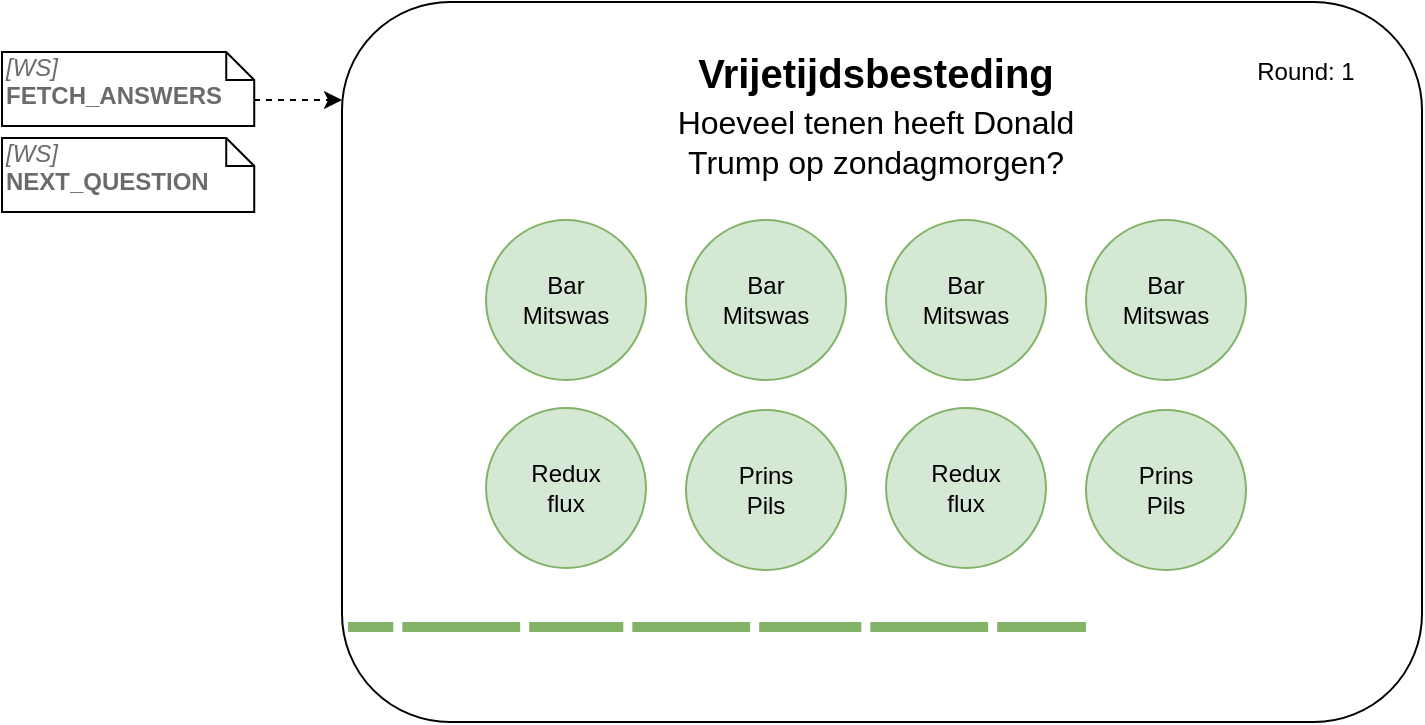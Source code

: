<mxfile version="13.7.9" type="device" pages="2"><diagram id="pdfXi3e_HdMoi9GCl25o" name="Ongoing question"><mxGraphModel dx="1888" dy="1611" grid="1" gridSize="10" guides="1" tooltips="1" connect="1" arrows="1" fold="1" page="1" pageScale="1" pageWidth="850" pageHeight="1100" math="0" shadow="0"><root><mxCell id="0"/><mxCell id="1" parent="0"/><mxCell id="VtDwBrg5dabd_M_GHssa-1" value="" style="rounded=1;whiteSpace=wrap;html=1;align=center;" vertex="1" parent="1"><mxGeometry x="163" y="-1040" width="540" height="360" as="geometry"/></mxCell><mxCell id="f0KUmPm1klr39lteDoBg-24" value="&lt;font style=&quot;font-size: 16px&quot;&gt;Hoeveel tenen heeft Donald Trump op zondagmorgen?&lt;/font&gt;" style="text;html=1;strokeColor=none;fillColor=none;align=center;verticalAlign=middle;whiteSpace=wrap;rounded=0;" parent="1" vertex="1"><mxGeometry x="320" y="-990" width="220" height="40" as="geometry"/></mxCell><mxCell id="6EOBwrziM3T4INIzTYJY-1" value="Vrijetijdsbesteding" style="text;html=1;strokeColor=none;fillColor=none;align=center;verticalAlign=middle;whiteSpace=wrap;rounded=0;fontSize=20;fontStyle=1" parent="1" vertex="1"><mxGeometry x="335" y="-1020" width="190" height="30" as="geometry"/></mxCell><mxCell id="y0D_O-PR13gMpbfrof0i-1" value="Round: 1" style="text;html=1;strokeColor=none;fillColor=none;align=center;verticalAlign=middle;whiteSpace=wrap;rounded=0;" parent="1" vertex="1"><mxGeometry x="610" y="-1015" width="70" height="20" as="geometry"/></mxCell><mxCell id="dtlVUyWWAxWJSyLKj7vn-4" value="" style="ellipse;whiteSpace=wrap;html=1;aspect=fixed;rounded=1;fillColor=#d5e8d4;strokeColor=#82b366;" vertex="1" parent="1"><mxGeometry x="235" y="-837" width="80" height="80" as="geometry"/></mxCell><mxCell id="f0KUmPm1klr39lteDoBg-26" value="Redux&lt;br&gt;flux" style="text;html=1;strokeColor=none;fillColor=none;align=center;verticalAlign=middle;whiteSpace=wrap;rounded=0;" parent="1" vertex="1"><mxGeometry x="255" y="-807" width="40" height="20" as="geometry"/></mxCell><mxCell id="0Zbi147kwFAA5LXGtsH5-1" value="" style="group" vertex="1" connectable="0" parent="1"><mxGeometry x="335" y="-836" width="80" height="80" as="geometry"/></mxCell><mxCell id="dtlVUyWWAxWJSyLKj7vn-3" value="" style="ellipse;whiteSpace=wrap;html=1;aspect=fixed;rounded=1;fillColor=#d5e8d4;strokeColor=#82b366;" vertex="1" parent="0Zbi147kwFAA5LXGtsH5-1"><mxGeometry width="80" height="80" as="geometry"/></mxCell><mxCell id="f0KUmPm1klr39lteDoBg-27" value="Prins&lt;br&gt;Pils" style="text;html=1;strokeColor=none;fillColor=none;align=center;verticalAlign=middle;whiteSpace=wrap;rounded=0;" parent="0Zbi147kwFAA5LXGtsH5-1" vertex="1"><mxGeometry x="20" y="30" width="40" height="20" as="geometry"/></mxCell><mxCell id="0Zbi147kwFAA5LXGtsH5-2" value="" style="group" vertex="1" connectable="0" parent="1"><mxGeometry x="235" y="-931" width="80" height="80" as="geometry"/></mxCell><mxCell id="dtlVUyWWAxWJSyLKj7vn-2" value="" style="ellipse;whiteSpace=wrap;html=1;aspect=fixed;rounded=1;fillColor=#d5e8d4;strokeColor=#82b366;" vertex="1" parent="0Zbi147kwFAA5LXGtsH5-2"><mxGeometry width="80" height="80" as="geometry"/></mxCell><mxCell id="f0KUmPm1klr39lteDoBg-25" value="Bar&lt;br&gt;Mitswas" style="text;html=1;strokeColor=none;fillColor=none;align=center;verticalAlign=middle;whiteSpace=wrap;rounded=0;" parent="0Zbi147kwFAA5LXGtsH5-2" vertex="1"><mxGeometry x="20" y="30" width="40" height="20" as="geometry"/></mxCell><mxCell id="0Zbi147kwFAA5LXGtsH5-3" value="" style="group" vertex="1" connectable="0" parent="1"><mxGeometry x="335" y="-931" width="80" height="80" as="geometry"/></mxCell><mxCell id="0Zbi147kwFAA5LXGtsH5-4" value="" style="ellipse;whiteSpace=wrap;html=1;aspect=fixed;rounded=1;fillColor=#d5e8d4;strokeColor=#82b366;" vertex="1" parent="0Zbi147kwFAA5LXGtsH5-3"><mxGeometry width="80" height="80" as="geometry"/></mxCell><mxCell id="0Zbi147kwFAA5LXGtsH5-5" value="Bar&lt;br&gt;Mitswas" style="text;html=1;strokeColor=none;fillColor=none;align=center;verticalAlign=middle;whiteSpace=wrap;rounded=0;" vertex="1" parent="0Zbi147kwFAA5LXGtsH5-3"><mxGeometry x="20" y="30" width="40" height="20" as="geometry"/></mxCell><mxCell id="0Zbi147kwFAA5LXGtsH5-9" value="" style="ellipse;whiteSpace=wrap;html=1;aspect=fixed;rounded=1;fillColor=#d5e8d4;strokeColor=#82b366;" vertex="1" parent="1"><mxGeometry x="435" y="-837" width="80" height="80" as="geometry"/></mxCell><mxCell id="0Zbi147kwFAA5LXGtsH5-10" value="Redux&lt;br&gt;flux" style="text;html=1;strokeColor=none;fillColor=none;align=center;verticalAlign=middle;whiteSpace=wrap;rounded=0;" vertex="1" parent="1"><mxGeometry x="455" y="-807" width="40" height="20" as="geometry"/></mxCell><mxCell id="0Zbi147kwFAA5LXGtsH5-11" value="" style="group" vertex="1" connectable="0" parent="1"><mxGeometry x="535" y="-836" width="80" height="80" as="geometry"/></mxCell><mxCell id="0Zbi147kwFAA5LXGtsH5-12" value="" style="ellipse;whiteSpace=wrap;html=1;aspect=fixed;rounded=1;fillColor=#d5e8d4;strokeColor=#82b366;" vertex="1" parent="0Zbi147kwFAA5LXGtsH5-11"><mxGeometry width="80" height="80" as="geometry"/></mxCell><mxCell id="0Zbi147kwFAA5LXGtsH5-13" value="Prins&lt;br&gt;Pils" style="text;html=1;strokeColor=none;fillColor=none;align=center;verticalAlign=middle;whiteSpace=wrap;rounded=0;" vertex="1" parent="0Zbi147kwFAA5LXGtsH5-11"><mxGeometry x="20" y="30" width="40" height="20" as="geometry"/></mxCell><mxCell id="0Zbi147kwFAA5LXGtsH5-14" value="" style="group" vertex="1" connectable="0" parent="1"><mxGeometry x="435" y="-931" width="80" height="80" as="geometry"/></mxCell><mxCell id="0Zbi147kwFAA5LXGtsH5-15" value="" style="ellipse;whiteSpace=wrap;html=1;aspect=fixed;rounded=1;fillColor=#d5e8d4;strokeColor=#82b366;" vertex="1" parent="0Zbi147kwFAA5LXGtsH5-14"><mxGeometry width="80" height="80" as="geometry"/></mxCell><mxCell id="0Zbi147kwFAA5LXGtsH5-16" value="Bar&lt;br&gt;Mitswas" style="text;html=1;strokeColor=none;fillColor=none;align=center;verticalAlign=middle;whiteSpace=wrap;rounded=0;" vertex="1" parent="0Zbi147kwFAA5LXGtsH5-14"><mxGeometry x="20" y="30" width="40" height="20" as="geometry"/></mxCell><mxCell id="0Zbi147kwFAA5LXGtsH5-17" value="" style="group" vertex="1" connectable="0" parent="1"><mxGeometry x="535" y="-931" width="80" height="80" as="geometry"/></mxCell><mxCell id="0Zbi147kwFAA5LXGtsH5-18" value="" style="ellipse;whiteSpace=wrap;html=1;aspect=fixed;rounded=1;fillColor=#d5e8d4;strokeColor=#82b366;" vertex="1" parent="0Zbi147kwFAA5LXGtsH5-17"><mxGeometry width="80" height="80" as="geometry"/></mxCell><mxCell id="0Zbi147kwFAA5LXGtsH5-19" value="Bar&lt;br&gt;Mitswas" style="text;html=1;strokeColor=none;fillColor=none;align=center;verticalAlign=middle;whiteSpace=wrap;rounded=0;" vertex="1" parent="0Zbi147kwFAA5LXGtsH5-17"><mxGeometry x="20" y="30" width="40" height="20" as="geometry"/></mxCell><mxCell id="hMqEgFpMRTAYbNv3-ZES-1" value="" style="endArrow=classic;html=1;fontColor=#6B6B6B;entryX=0;entryY=0.5;entryDx=0;entryDy=0;dashed=1;" edge="1" parent="1"><mxGeometry width="50" height="50" relative="1" as="geometry"><mxPoint x="71" y="-991" as="sourcePoint"/><mxPoint x="163" y="-991" as="targetPoint"/></mxGeometry></mxCell><mxCell id="hMqEgFpMRTAYbNv3-ZES-2" value="&lt;div&gt;&lt;i&gt;[WS] &lt;/i&gt;&lt;br&gt;&lt;b&gt;FETCH_ANSWERS&lt;/b&gt;&lt;code&gt;&lt;/code&gt;&lt;/div&gt;" style="shape=note;whiteSpace=wrap;html=1;size=14;verticalAlign=top;align=left;spacingTop=-6;rounded=1;shadow=0;glass=0;sketch=0;strokeWidth=1;fontColor=#6B6B6B;fillColor=#FFFFFF;" vertex="1" parent="1"><mxGeometry x="-7" y="-1015" width="126.12" height="37" as="geometry"/></mxCell><mxCell id="CPgxKwbmL_xQNEF8fFmt-1" value="&lt;div&gt;&lt;i&gt;[WS]&lt;/i&gt;&lt;b&gt;&lt;br&gt;&lt;/b&gt;&lt;/div&gt;&lt;div&gt;&lt;b&gt;NEXT_QUESTION&lt;/b&gt;&lt;/div&gt;" style="shape=note;whiteSpace=wrap;html=1;size=14;verticalAlign=top;align=left;spacingTop=-6;rounded=1;shadow=0;glass=0;sketch=0;strokeWidth=1;fontColor=#6B6B6B;fillColor=#FFFFFF;" vertex="1" parent="1"><mxGeometry x="-7" y="-972" width="126.12" height="37" as="geometry"/></mxCell><mxCell id="GJhrLzFAQUDfkH2I__Z_-1" value="" style="verticalLabelPosition=bottom;verticalAlign=top;html=1;shadow=0;dashed=0;strokeWidth=5;shape=mxgraph.android.indeterminate_progress_bar;strokeColor=#82b366;pointerEvents=1;fillColor=#d5e8d4;" vertex="1" parent="1"><mxGeometry x="166" y="-730" width="135" height="5" as="geometry"/></mxCell><mxCell id="GJhrLzFAQUDfkH2I__Z_-2" value="" style="verticalLabelPosition=bottom;verticalAlign=top;html=1;shadow=0;dashed=0;strokeWidth=5;shape=mxgraph.android.indeterminate_progress_bar;strokeColor=#82b366;pointerEvents=1;fillColor=#d5e8d4;" vertex="1" parent="1"><mxGeometry x="281" y="-730" width="135" height="5" as="geometry"/></mxCell><mxCell id="GJhrLzFAQUDfkH2I__Z_-3" value="" style="verticalLabelPosition=bottom;verticalAlign=top;html=1;shadow=0;dashed=0;strokeWidth=5;shape=mxgraph.android.indeterminate_progress_bar;strokeColor=#82b366;pointerEvents=1;fillColor=#d5e8d4;" vertex="1" parent="1"><mxGeometry x="400" y="-730" width="135" height="5" as="geometry"/></mxCell></root></mxGraphModel></diagram><diagram id="HU645Ugy4YLSwUcBaB5Y" name="Intermission"><mxGraphModel dx="1888" dy="511" grid="1" gridSize="10" guides="1" tooltips="1" connect="1" arrows="1" fold="1" page="1" pageScale="1" pageWidth="850" pageHeight="1100" math="0" shadow="0"><root><mxCell id="FEnVwiMg27qOGSBVUZnh-0"/><mxCell id="FEnVwiMg27qOGSBVUZnh-1" parent="FEnVwiMg27qOGSBVUZnh-0"/><mxCell id="FEnVwiMg27qOGSBVUZnh-3" value="" style="rounded=1;whiteSpace=wrap;html=1;align=center;" parent="FEnVwiMg27qOGSBVUZnh-1" vertex="1"><mxGeometry x="155" y="87" width="540" height="360" as="geometry"/></mxCell><mxCell id="R3vSsjOXs6tyzHS-Zdb2-0" value="Round: 1" style="text;html=1;strokeColor=none;fillColor=none;align=center;verticalAlign=middle;whiteSpace=wrap;rounded=0;" parent="FEnVwiMg27qOGSBVUZnh-1" vertex="1"><mxGeometry x="600" y="107" width="70" height="20" as="geometry"/></mxCell><mxCell id="9W8VQ9OF-hsvK7BaI9gx-0" value="Scores" style="text;html=1;strokeColor=none;fillColor=none;align=center;verticalAlign=middle;whiteSpace=wrap;rounded=0;fontSize=20;fontStyle=1" vertex="1" parent="FEnVwiMg27qOGSBVUZnh-1"><mxGeometry x="332" y="107" width="190" height="30" as="geometry"/></mxCell><mxCell id="9YycOwariOLQ97N2suq3-0" value="" style="endArrow=classic;html=1;fontColor=#6B6B6B;entryX=0;entryY=0.5;entryDx=0;entryDy=0;dashed=1;" edge="1" parent="FEnVwiMg27qOGSBVUZnh-1"><mxGeometry width="50" height="50" relative="1" as="geometry"><mxPoint x="63" y="131" as="sourcePoint"/><mxPoint x="155" y="131" as="targetPoint"/></mxGeometry></mxCell><mxCell id="9YycOwariOLQ97N2suq3-1" value="&lt;div&gt;&lt;i&gt;[WS] &lt;/i&gt;&lt;br&gt;&lt;b&gt;FETCH_SCORES&lt;/b&gt;&lt;code&gt;&lt;/code&gt;&lt;/div&gt;" style="shape=note;whiteSpace=wrap;html=1;size=14;verticalAlign=top;align=left;spacingTop=-6;rounded=1;shadow=0;glass=0;sketch=0;strokeWidth=1;fontColor=#6B6B6B;fillColor=#FFFFFF;" vertex="1" parent="FEnVwiMg27qOGSBVUZnh-1"><mxGeometry x="-15" y="107" width="126.12" height="37" as="geometry"/></mxCell><mxCell id="7MT14eIJyAi14uWUP25E-1" value="" style="endArrow=classic;html=1;fontColor=#6B6B6B;entryX=1;entryY=0.75;entryDx=0;entryDy=0;dashed=1;" edge="1" parent="FEnVwiMg27qOGSBVUZnh-1" target="R3vSsjOXs6tyzHS-Zdb2-0"><mxGeometry width="50" height="50" relative="1" as="geometry"><mxPoint x="780" y="122" as="sourcePoint"/><mxPoint x="890" y="124" as="targetPoint"/></mxGeometry></mxCell><mxCell id="7MT14eIJyAi14uWUP25E-2" value="&lt;div&gt;&lt;i&gt;[WS] &lt;/i&gt;&lt;br&gt;&lt;b&gt;NEXT_ROUND&lt;/b&gt;&lt;code&gt;&lt;/code&gt;&lt;/div&gt;" style="shape=note;whiteSpace=wrap;html=1;size=14;verticalAlign=top;align=left;spacingTop=-6;rounded=1;shadow=0;glass=0;sketch=0;strokeWidth=1;fontColor=#6B6B6B;fillColor=#FFFFFF;" vertex="1" parent="FEnVwiMg27qOGSBVUZnh-1"><mxGeometry x="730" y="103.5" width="126.12" height="37" as="geometry"/></mxCell><mxCell id="fl66PHEmDG5DmZ_NQjIR-2" value="" style="verticalLabelPosition=bottom;verticalAlign=top;html=1;shadow=0;dashed=0;strokeWidth=5;shape=mxgraph.android.indeterminate_progress_bar;strokeColor=#82b366;pointerEvents=1;fillColor=#d5e8d4;" vertex="1" parent="FEnVwiMg27qOGSBVUZnh-1"><mxGeometry x="155" y="400" width="135" height="5" as="geometry"/></mxCell><mxCell id="fl66PHEmDG5DmZ_NQjIR-3" value="" style="group" vertex="1" connectable="0" parent="FEnVwiMg27qOGSBVUZnh-1"><mxGeometry x="266" y="150" width="319" height="210" as="geometry"/></mxCell><mxCell id="9W8VQ9OF-hsvK7BaI9gx-1" value="" style="group" vertex="1" connectable="0" parent="fl66PHEmDG5DmZ_NQjIR-3"><mxGeometry width="319" height="210" as="geometry"/></mxCell><mxCell id="FEnVwiMg27qOGSBVUZnh-9" value="" style="ellipse;whiteSpace=wrap;html=1;aspect=fixed;fillColor=#8BE88E;" parent="9W8VQ9OF-hsvK7BaI9gx-1" vertex="1"><mxGeometry x="109.346" width="88.846" height="88.846" as="geometry"/></mxCell><mxCell id="FEnVwiMg27qOGSBVUZnh-14" value="&lt;b&gt;New York Hippies&lt;/b&gt;" style="text;html=1;strokeColor=none;fillColor=none;align=center;verticalAlign=middle;whiteSpace=wrap;rounded=0;" parent="9W8VQ9OF-hsvK7BaI9gx-1" vertex="1"><mxGeometry x="122.901" y="26.654" width="72.295" height="16.154" as="geometry"/></mxCell><mxCell id="FEnVwiMg27qOGSBVUZnh-22" value="12" style="text;html=1;strokeColor=none;fillColor=none;align=center;verticalAlign=middle;whiteSpace=wrap;rounded=0;" parent="9W8VQ9OF-hsvK7BaI9gx-1" vertex="1"><mxGeometry x="140.975" y="50.885" width="36.147" height="16.154" as="geometry"/></mxCell><mxCell id="F3dS1dqqBK-wnHGcvJnP-2" value="" style="group" vertex="1" connectable="0" parent="9W8VQ9OF-hsvK7BaI9gx-1"><mxGeometry x="46.992" y="72.692" width="72.295" height="64.615" as="geometry"/></mxCell><mxCell id="FEnVwiMg27qOGSBVUZnh-8" value="" style="ellipse;whiteSpace=wrap;html=1;aspect=fixed;fillColor=#A7E8B0;" parent="F3dS1dqqBK-wnHGcvJnP-2" vertex="1"><mxGeometry width="64.615" height="64.615" as="geometry"/></mxCell><mxCell id="FEnVwiMg27qOGSBVUZnh-11" value="&lt;b&gt;Reduxers&lt;/b&gt;" style="text;html=1;strokeColor=none;fillColor=none;align=center;verticalAlign=middle;whiteSpace=wrap;rounded=0;" parent="F3dS1dqqBK-wnHGcvJnP-2" vertex="1"><mxGeometry x="13.555" y="16.154" width="45.184" height="16.154" as="geometry"/></mxCell><mxCell id="FEnVwiMg27qOGSBVUZnh-21" value="10" style="text;html=1;strokeColor=none;fillColor=none;align=center;verticalAlign=middle;whiteSpace=wrap;rounded=0;" parent="F3dS1dqqBK-wnHGcvJnP-2" vertex="1"><mxGeometry x="18.074" y="32.308" width="36.147" height="16.154" as="geometry"/></mxCell><mxCell id="F3dS1dqqBK-wnHGcvJnP-4" value="" style="group;" vertex="1" connectable="0" parent="9W8VQ9OF-hsvK7BaI9gx-1"><mxGeometry x="193.388" y="75.115" width="72.295" height="64.615" as="geometry"/></mxCell><mxCell id="FEnVwiMg27qOGSBVUZnh-7" value="" style="ellipse;whiteSpace=wrap;html=1;aspect=fixed;fillColor=#C5E8C8;" parent="F3dS1dqqBK-wnHGcvJnP-4" vertex="1"><mxGeometry width="64.615" height="64.615" as="geometry"/></mxCell><mxCell id="FEnVwiMg27qOGSBVUZnh-13" value="&lt;b&gt;Beren&lt;br&gt;klauwies&lt;/b&gt;" style="text;html=1;strokeColor=none;fillColor=none;align=center;verticalAlign=middle;whiteSpace=wrap;rounded=0;" parent="F3dS1dqqBK-wnHGcvJnP-4" vertex="1"><mxGeometry x="11.296" y="16.154" width="49.703" height="16.154" as="geometry"/></mxCell><mxCell id="FEnVwiMg27qOGSBVUZnh-23" value="9" style="text;html=1;strokeColor=none;fillColor=none;align=center;verticalAlign=middle;whiteSpace=wrap;rounded=0;" parent="F3dS1dqqBK-wnHGcvJnP-4" vertex="1"><mxGeometry x="18.074" y="40.385" width="36.147" height="16.154" as="geometry"/></mxCell><mxCell id="F3dS1dqqBK-wnHGcvJnP-5" value="" style="group" vertex="1" connectable="0" parent="9W8VQ9OF-hsvK7BaI9gx-1"><mxGeometry x="138.263" y="145.385" width="72.295" height="64.615" as="geometry"/></mxCell><mxCell id="F3dS1dqqBK-wnHGcvJnP-6" value="" style="group" vertex="1" connectable="0" parent="9W8VQ9OF-hsvK7BaI9gx-1"><mxGeometry y="145.385" width="72.295" height="64.615" as="geometry"/></mxCell><mxCell id="FEnVwiMg27qOGSBVUZnh-6" value="" style="ellipse;whiteSpace=wrap;html=1;aspect=fixed;fillColor=#D5E8D4;" parent="F3dS1dqqBK-wnHGcvJnP-6" vertex="1"><mxGeometry width="64.615" height="64.615" as="geometry"/></mxCell><mxCell id="FEnVwiMg27qOGSBVUZnh-16" value="&lt;b&gt;Wijn&lt;br&gt;Trutjes&lt;/b&gt;" style="text;html=1;strokeColor=none;fillColor=none;align=center;verticalAlign=middle;whiteSpace=wrap;rounded=0;" parent="F3dS1dqqBK-wnHGcvJnP-6" vertex="1"><mxGeometry x="18.074" y="16.154" width="36.147" height="16.154" as="geometry"/></mxCell><mxCell id="FEnVwiMg27qOGSBVUZnh-26" value="0.1" style="text;html=1;strokeColor=none;fillColor=none;align=center;verticalAlign=middle;whiteSpace=wrap;rounded=0;" parent="F3dS1dqqBK-wnHGcvJnP-6" vertex="1"><mxGeometry x="18.074" y="40.385" width="36.147" height="16.154" as="geometry"/></mxCell><mxCell id="F3dS1dqqBK-wnHGcvJnP-8" value="" style="group" vertex="1" connectable="0" parent="9W8VQ9OF-hsvK7BaI9gx-1"><mxGeometry x="81.331" y="145.385" width="72.295" height="64.615" as="geometry"/></mxCell><mxCell id="FEnVwiMg27qOGSBVUZnh-4" value="" style="ellipse;whiteSpace=wrap;html=1;aspect=fixed;fillColor=#D5E8D4;" parent="F3dS1dqqBK-wnHGcvJnP-8" vertex="1"><mxGeometry width="64.615" height="64.615" as="geometry"/></mxCell><mxCell id="FEnVwiMg27qOGSBVUZnh-12" value="&lt;b&gt;Bar&lt;br&gt;Mitswas&lt;/b&gt;" style="text;html=1;strokeColor=none;fillColor=none;align=center;verticalAlign=middle;whiteSpace=wrap;rounded=0;" parent="F3dS1dqqBK-wnHGcvJnP-8" vertex="1"><mxGeometry x="13.555" y="16.154" width="45.184" height="16.154" as="geometry"/></mxCell><mxCell id="FEnVwiMg27qOGSBVUZnh-24" value="3" style="text;html=1;strokeColor=none;fillColor=none;align=center;verticalAlign=middle;whiteSpace=wrap;rounded=0;" parent="F3dS1dqqBK-wnHGcvJnP-8" vertex="1"><mxGeometry x="18.074" y="40.385" width="36.147" height="16.154" as="geometry"/></mxCell><mxCell id="FEnVwiMg27qOGSBVUZnh-5" value="" style="ellipse;whiteSpace=wrap;html=1;aspect=fixed;fillColor=#D5E8D4;" parent="9W8VQ9OF-hsvK7BaI9gx-1" vertex="1"><mxGeometry x="165.374" y="145.385" width="64.615" height="64.615" as="geometry"/></mxCell><mxCell id="F3dS1dqqBK-wnHGcvJnP-13" value="" style="group" vertex="1" connectable="0" parent="9W8VQ9OF-hsvK7BaI9gx-1"><mxGeometry x="183.448" y="161.538" width="36.147" height="40.385" as="geometry"/></mxCell><mxCell id="FEnVwiMg27qOGSBVUZnh-15" value="&lt;b&gt;Prins&lt;br&gt;Pils&lt;/b&gt;" style="text;html=1;strokeColor=none;fillColor=none;align=center;verticalAlign=middle;whiteSpace=wrap;rounded=0;" parent="F3dS1dqqBK-wnHGcvJnP-13" vertex="1"><mxGeometry width="36.147" height="16.154" as="geometry"/></mxCell><mxCell id="FEnVwiMg27qOGSBVUZnh-25" value="2" style="text;html=1;strokeColor=none;fillColor=none;align=center;verticalAlign=middle;whiteSpace=wrap;rounded=0;" parent="F3dS1dqqBK-wnHGcvJnP-13" vertex="1"><mxGeometry y="24.231" width="36.147" height="16.154" as="geometry"/></mxCell><mxCell id="F3dS1dqqBK-wnHGcvJnP-14" value="" style="group" vertex="1" connectable="0" parent="9W8VQ9OF-hsvK7BaI9gx-1"><mxGeometry x="246.705" y="145.385" width="72.295" height="64.615" as="geometry"/></mxCell><mxCell id="F3dS1dqqBK-wnHGcvJnP-15" value="" style="ellipse;whiteSpace=wrap;html=1;aspect=fixed;fillColor=#D5E8D4;" vertex="1" parent="F3dS1dqqBK-wnHGcvJnP-14"><mxGeometry width="64.615" height="64.615" as="geometry"/></mxCell><mxCell id="F3dS1dqqBK-wnHGcvJnP-16" value="&lt;b&gt;Boeren&lt;/b&gt;" style="text;html=1;strokeColor=none;fillColor=none;align=center;verticalAlign=middle;whiteSpace=wrap;rounded=0;" vertex="1" parent="F3dS1dqqBK-wnHGcvJnP-14"><mxGeometry x="18.074" y="16.154" width="36.147" height="16.154" as="geometry"/></mxCell><mxCell id="F3dS1dqqBK-wnHGcvJnP-17" value="1.2" style="text;html=1;strokeColor=none;fillColor=none;align=center;verticalAlign=middle;whiteSpace=wrap;rounded=0;" vertex="1" parent="F3dS1dqqBK-wnHGcvJnP-14"><mxGeometry x="18.074" y="40.385" width="36.147" height="16.154" as="geometry"/></mxCell><mxCell id="fl66PHEmDG5DmZ_NQjIR-5" value="" style="verticalLabelPosition=bottom;verticalAlign=top;html=1;shadow=0;dashed=0;strokeWidth=5;shape=mxgraph.android.indeterminate_progress_bar;strokeColor=#82b366;pointerEvents=1;fillColor=#d5e8d4;" vertex="1" parent="FEnVwiMg27qOGSBVUZnh-1"><mxGeometry x="270" y="400" width="135" height="5" as="geometry"/></mxCell><mxCell id="fl66PHEmDG5DmZ_NQjIR-6" value="" style="verticalLabelPosition=bottom;verticalAlign=top;html=1;shadow=0;dashed=0;strokeWidth=5;shape=mxgraph.android.indeterminate_progress_bar;strokeColor=#82b366;pointerEvents=1;fillColor=#d5e8d4;" vertex="1" parent="FEnVwiMg27qOGSBVUZnh-1"><mxGeometry x="389" y="400" width="135" height="5" as="geometry"/></mxCell></root></mxGraphModel></diagram></mxfile>